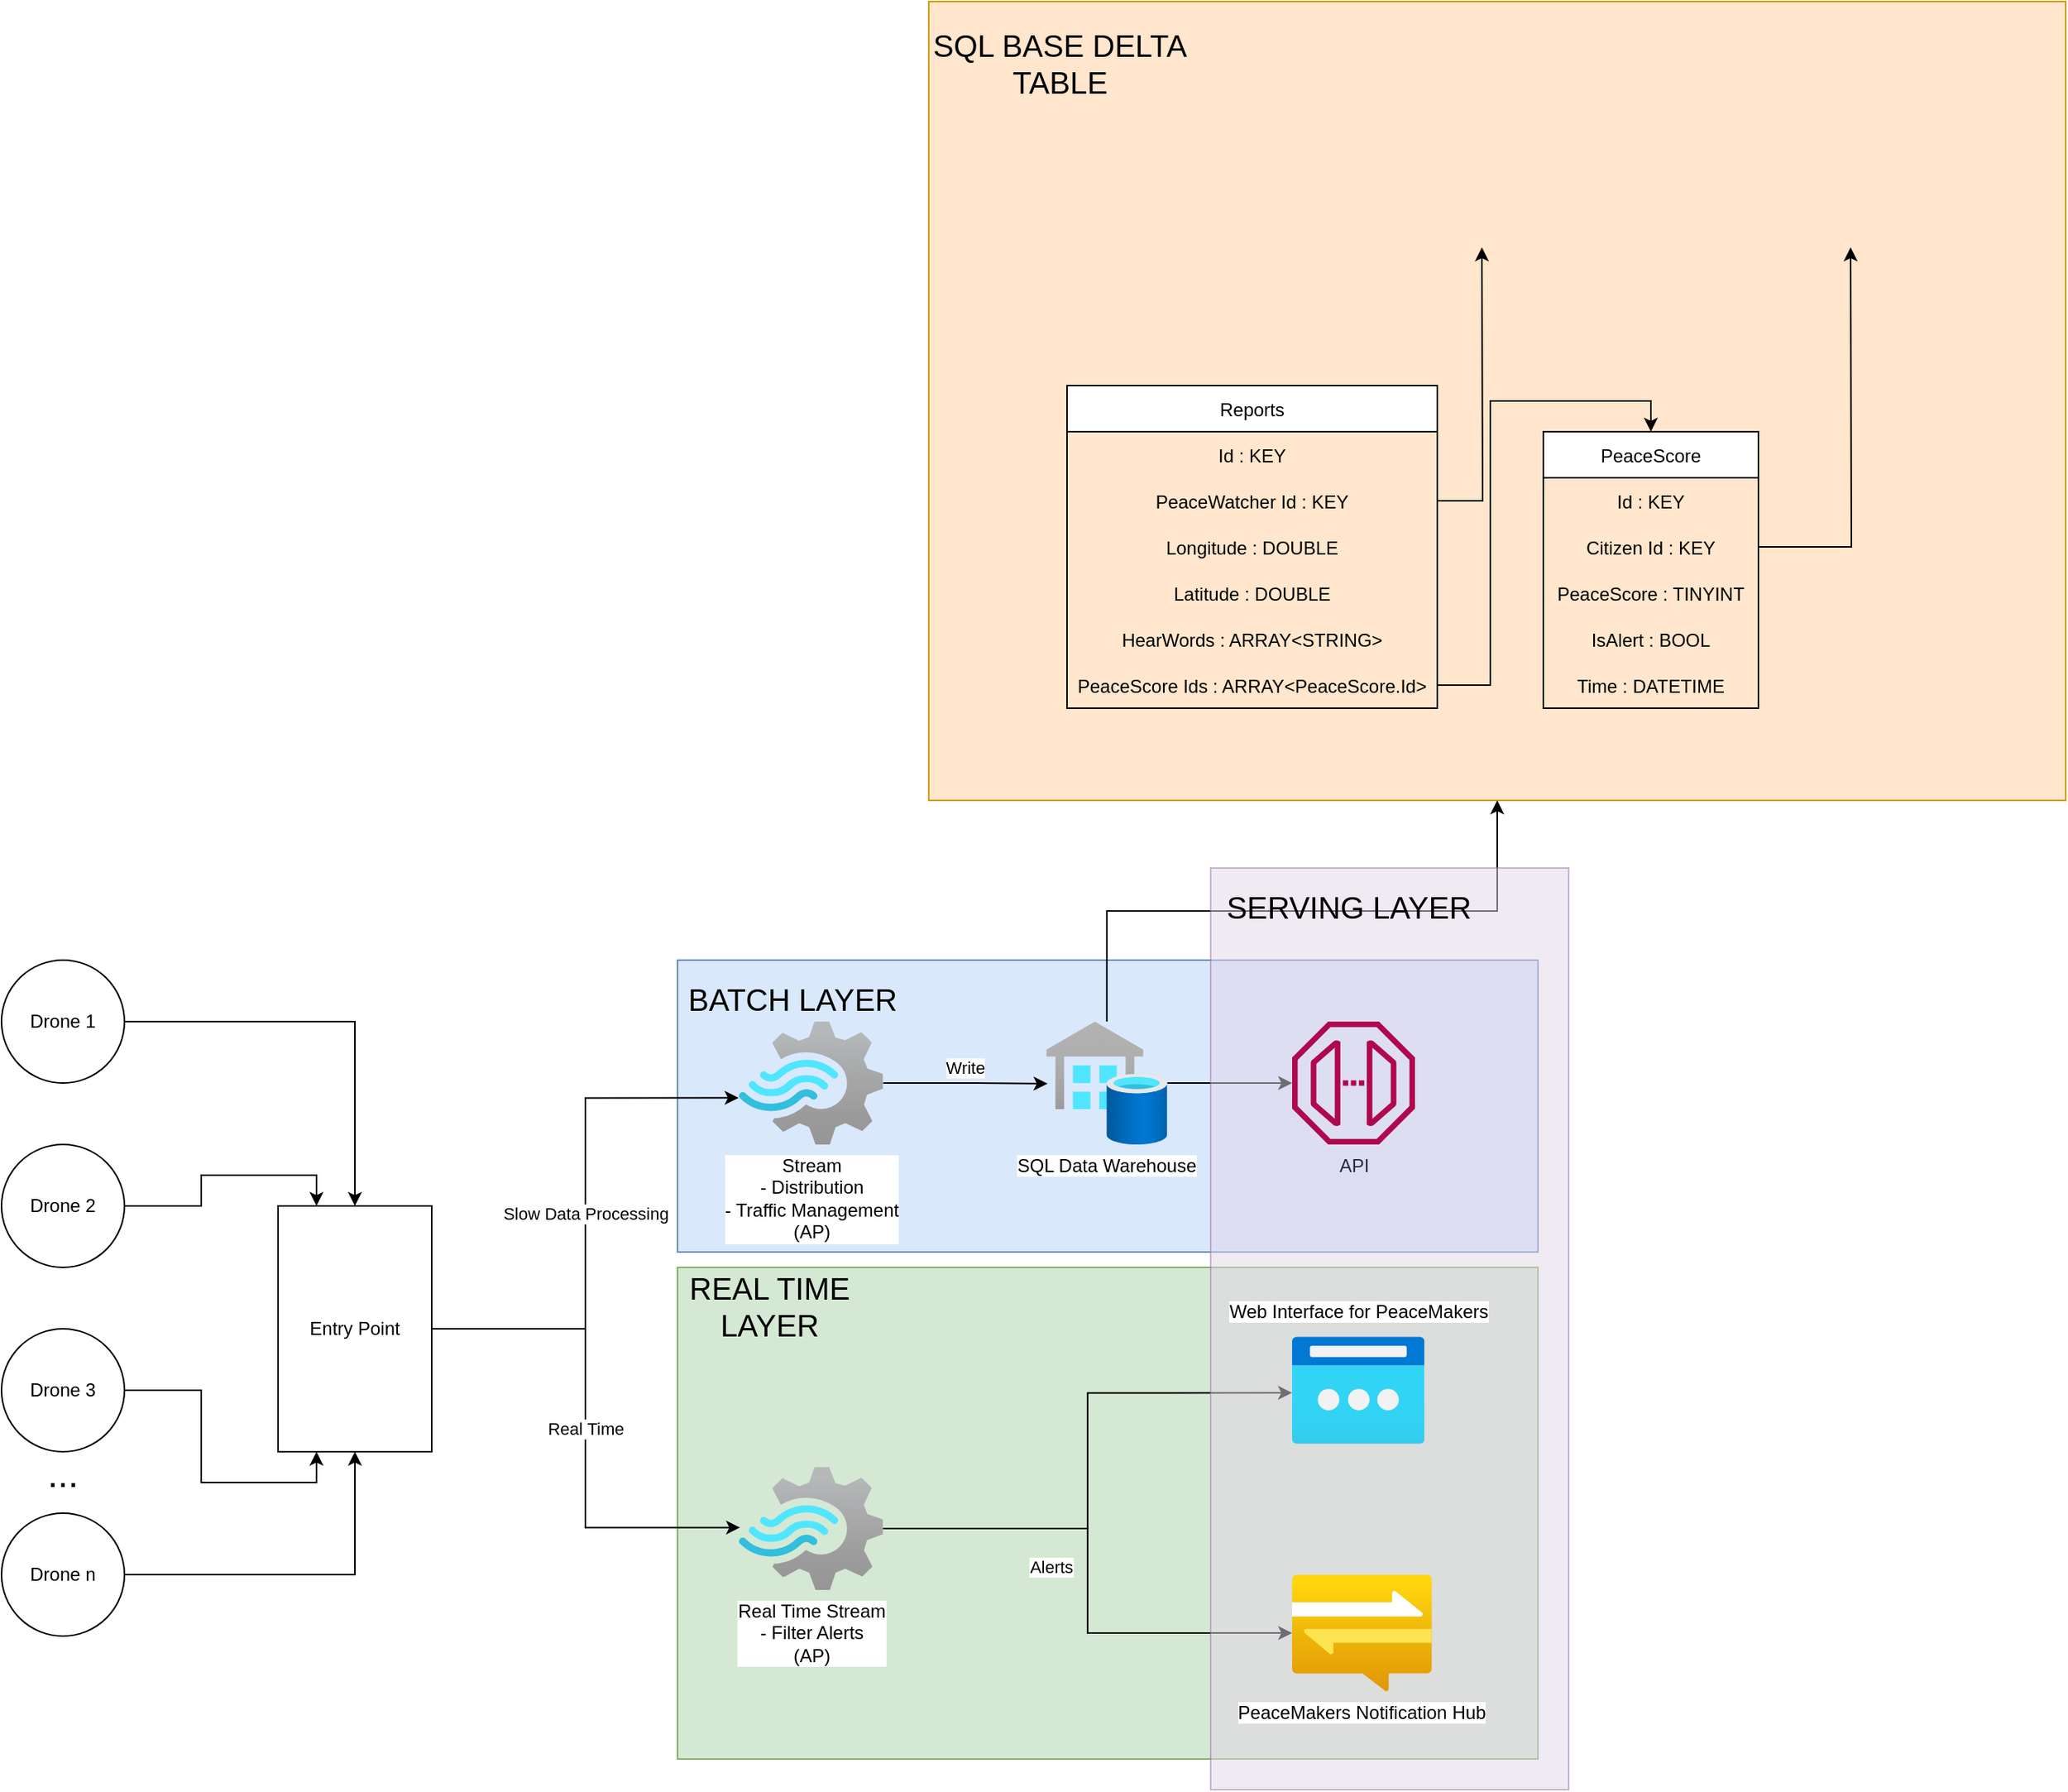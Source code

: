 <mxfile version="17.4.3" type="device"><diagram id="PKF81AWZuLZZOOTxA63W" name="Page-1"><mxGraphModel dx="1829" dy="2157" grid="1" gridSize="10" guides="1" tooltips="1" connect="1" arrows="1" fold="1" page="1" pageScale="1" pageWidth="827" pageHeight="1169" math="0" shadow="0"><root><mxCell id="0"/><mxCell id="1" parent="0"/><mxCell id="K1VlQNPn5yaAyFjby5Dj-70" value="" style="rounded=0;whiteSpace=wrap;html=1;fontFamily=Helvetica;fontSize=12;fillColor=#dae8fc;strokeColor=#6c8ebf;" parent="1" vertex="1"><mxGeometry x="480" y="40" width="560" height="190" as="geometry"/></mxCell><mxCell id="K1VlQNPn5yaAyFjby5Dj-62" value="" style="rounded=0;whiteSpace=wrap;html=1;fontFamily=Helvetica;fontSize=20;fillColor=#d5e8d4;strokeColor=#82b366;" parent="1" vertex="1"><mxGeometry x="480" y="240" width="560" height="320" as="geometry"/></mxCell><mxCell id="K1VlQNPn5yaAyFjby5Dj-58" value="" style="whiteSpace=wrap;html=1;fontFamily=Helvetica;fillColor=#ffe6cc;strokeColor=#d79b00;" parent="1" vertex="1"><mxGeometry x="643.5" y="-584" width="740" height="520" as="geometry"/></mxCell><mxCell id="K1VlQNPn5yaAyFjby5Dj-7" style="edgeStyle=orthogonalEdgeStyle;rounded=0;orthogonalLoop=1;jettySize=auto;html=1;entryX=0.5;entryY=0;entryDx=0;entryDy=0;fontFamily=Helvetica;" parent="1" source="K1VlQNPn5yaAyFjby5Dj-2" target="K1VlQNPn5yaAyFjby5Dj-6" edge="1"><mxGeometry relative="1" as="geometry"/></mxCell><mxCell id="K1VlQNPn5yaAyFjby5Dj-2" value="Drone 1" style="ellipse;whiteSpace=wrap;html=1;aspect=fixed;fontFamily=Helvetica;" parent="1" vertex="1"><mxGeometry x="40" y="40" width="80" height="80" as="geometry"/></mxCell><mxCell id="K1VlQNPn5yaAyFjby5Dj-10" style="edgeStyle=orthogonalEdgeStyle;rounded=0;orthogonalLoop=1;jettySize=auto;html=1;entryX=0.5;entryY=1;entryDx=0;entryDy=0;fontFamily=Helvetica;" parent="1" source="K1VlQNPn5yaAyFjby5Dj-3" target="K1VlQNPn5yaAyFjby5Dj-6" edge="1"><mxGeometry relative="1" as="geometry"/></mxCell><mxCell id="K1VlQNPn5yaAyFjby5Dj-3" value="Drone n" style="ellipse;whiteSpace=wrap;html=1;aspect=fixed;fontFamily=Helvetica;" parent="1" vertex="1"><mxGeometry x="40" y="400" width="80" height="80" as="geometry"/></mxCell><mxCell id="K1VlQNPn5yaAyFjby5Dj-8" style="edgeStyle=orthogonalEdgeStyle;rounded=0;orthogonalLoop=1;jettySize=auto;html=1;entryX=0.25;entryY=0;entryDx=0;entryDy=0;fontFamily=Helvetica;" parent="1" source="K1VlQNPn5yaAyFjby5Dj-4" target="K1VlQNPn5yaAyFjby5Dj-6" edge="1"><mxGeometry relative="1" as="geometry"/></mxCell><mxCell id="K1VlQNPn5yaAyFjby5Dj-4" value="Drone 2" style="ellipse;whiteSpace=wrap;html=1;aspect=fixed;fontFamily=Helvetica;" parent="1" vertex="1"><mxGeometry x="40" y="160" width="80" height="80" as="geometry"/></mxCell><mxCell id="K1VlQNPn5yaAyFjby5Dj-9" style="edgeStyle=orthogonalEdgeStyle;rounded=0;orthogonalLoop=1;jettySize=auto;html=1;entryX=0.25;entryY=1;entryDx=0;entryDy=0;fontFamily=Helvetica;" parent="1" source="K1VlQNPn5yaAyFjby5Dj-5" target="K1VlQNPn5yaAyFjby5Dj-6" edge="1"><mxGeometry relative="1" as="geometry"/></mxCell><mxCell id="K1VlQNPn5yaAyFjby5Dj-5" value="Drone 3" style="ellipse;whiteSpace=wrap;html=1;aspect=fixed;fontFamily=Helvetica;" parent="1" vertex="1"><mxGeometry x="40" y="280" width="80" height="80" as="geometry"/></mxCell><mxCell id="K1VlQNPn5yaAyFjby5Dj-12" value="Slow Data Processing" style="edgeStyle=orthogonalEdgeStyle;rounded=0;orthogonalLoop=1;jettySize=auto;html=1;entryX=-0.003;entryY=0.621;entryDx=0;entryDy=0;entryPerimeter=0;fontFamily=Helvetica;" parent="1" source="K1VlQNPn5yaAyFjby5Dj-6" target="K1VlQNPn5yaAyFjby5Dj-51" edge="1"><mxGeometry relative="1" as="geometry"><mxPoint x="520" y="120" as="targetPoint"/></mxGeometry></mxCell><mxCell id="K1VlQNPn5yaAyFjby5Dj-16" value="Real Time" style="edgeStyle=orthogonalEdgeStyle;rounded=0;orthogonalLoop=1;jettySize=auto;html=1;entryX=0.007;entryY=0.492;entryDx=0;entryDy=0;entryPerimeter=0;fontFamily=Helvetica;" parent="1" source="K1VlQNPn5yaAyFjby5Dj-6" target="K1VlQNPn5yaAyFjby5Dj-18" edge="1"><mxGeometry relative="1" as="geometry"><mxPoint x="520" y="390" as="targetPoint"/></mxGeometry></mxCell><mxCell id="K1VlQNPn5yaAyFjby5Dj-6" value="Entry Point" style="rounded=0;whiteSpace=wrap;html=1;fontFamily=Helvetica;" parent="1" vertex="1"><mxGeometry x="220" y="200" width="100" height="160" as="geometry"/></mxCell><mxCell id="K1VlQNPn5yaAyFjby5Dj-26" value="Alerts" style="edgeStyle=orthogonalEdgeStyle;rounded=0;orthogonalLoop=1;jettySize=auto;html=1;spacingBottom=18;spacingLeft=-48;fontFamily=Helvetica;" parent="1" source="K1VlQNPn5yaAyFjby5Dj-18" target="K1VlQNPn5yaAyFjby5Dj-24" edge="1"><mxGeometry relative="1" as="geometry"/></mxCell><mxCell id="K1VlQNPn5yaAyFjby5Dj-61" style="edgeStyle=orthogonalEdgeStyle;rounded=0;orthogonalLoop=1;jettySize=auto;html=1;entryX=-0.001;entryY=0.524;entryDx=0;entryDy=0;entryPerimeter=0;fontFamily=Helvetica;fontSize=20;" parent="1" source="K1VlQNPn5yaAyFjby5Dj-18" target="K1VlQNPn5yaAyFjby5Dj-27" edge="1"><mxGeometry relative="1" as="geometry"/></mxCell><mxCell id="K1VlQNPn5yaAyFjby5Dj-18" value="Real Time Stream&lt;br&gt;- Filter Alerts&lt;br&gt;(AP)" style="aspect=fixed;html=1;points=[];align=center;image;fontSize=12;image=img/lib/azure2/iot/Stream_Analytics_Jobs.svg;fontFamily=Helvetica;" parent="1" vertex="1"><mxGeometry x="520" y="370" width="93.79" height="80" as="geometry"/></mxCell><mxCell id="K1VlQNPn5yaAyFjby5Dj-60" style="edgeStyle=orthogonalEdgeStyle;rounded=0;orthogonalLoop=1;jettySize=auto;html=1;fontFamily=Helvetica;fontSize=20;" parent="1" source="K1VlQNPn5yaAyFjby5Dj-29" target="K1VlQNPn5yaAyFjby5Dj-58" edge="1"><mxGeometry relative="1" as="geometry"/></mxCell><mxCell id="K1VlQNPn5yaAyFjby5Dj-69" style="edgeStyle=orthogonalEdgeStyle;rounded=0;orthogonalLoop=1;jettySize=auto;html=1;fontFamily=Helvetica;fontSize=12;" parent="1" source="K1VlQNPn5yaAyFjby5Dj-29" target="K1VlQNPn5yaAyFjby5Dj-68" edge="1"><mxGeometry relative="1" as="geometry"/></mxCell><mxCell id="K1VlQNPn5yaAyFjby5Dj-29" value="SQL Data Warehouse" style="aspect=fixed;html=1;points=[];align=center;image;fontSize=12;image=img/lib/azure2/databases/SQL_Data_Warehouses.svg;fontFamily=Helvetica;" parent="1" vertex="1"><mxGeometry x="720" y="80" width="78.77" height="80" as="geometry"/></mxCell><mxCell id="K1VlQNPn5yaAyFjby5Dj-31" value="Reports" style="swimlane;fontStyle=0;childLayout=stackLayout;horizontal=1;startSize=30;horizontalStack=0;resizeParent=1;resizeParentMax=0;resizeLast=0;collapsible=1;marginBottom=0;fontFamily=Helvetica;" parent="1" vertex="1"><mxGeometry x="733.5" y="-334" width="241" height="210" as="geometry"/></mxCell><mxCell id="K1VlQNPn5yaAyFjby5Dj-32" value="Id : KEY" style="text;strokeColor=none;fillColor=none;align=center;verticalAlign=middle;spacingLeft=4;spacingRight=4;overflow=hidden;points=[[0,0.5],[1,0.5]];portConstraint=eastwest;rotatable=0;fontFamily=Helvetica;" parent="K1VlQNPn5yaAyFjby5Dj-31" vertex="1"><mxGeometry y="30" width="241" height="30" as="geometry"/></mxCell><mxCell id="K1VlQNPn5yaAyFjby5Dj-33" value="PeaceWatcher Id : KEY" style="text;strokeColor=none;fillColor=none;align=center;verticalAlign=middle;spacingLeft=4;spacingRight=4;overflow=hidden;points=[[0,0.5],[1,0.5]];portConstraint=eastwest;rotatable=0;fontFamily=Helvetica;" parent="K1VlQNPn5yaAyFjby5Dj-31" vertex="1"><mxGeometry y="60" width="241" height="30" as="geometry"/></mxCell><mxCell id="K1VlQNPn5yaAyFjby5Dj-34" value="Longitude : DOUBLE" style="text;strokeColor=none;fillColor=none;align=center;verticalAlign=middle;spacingLeft=4;spacingRight=4;overflow=hidden;points=[[0,0.5],[1,0.5]];portConstraint=eastwest;rotatable=0;fontFamily=Helvetica;" parent="K1VlQNPn5yaAyFjby5Dj-31" vertex="1"><mxGeometry y="90" width="241" height="30" as="geometry"/></mxCell><mxCell id="K1VlQNPn5yaAyFjby5Dj-35" value="Latitude : DOUBLE" style="text;strokeColor=none;fillColor=none;align=center;verticalAlign=middle;spacingLeft=4;spacingRight=4;overflow=hidden;points=[[0,0.5],[1,0.5]];portConstraint=eastwest;rotatable=0;fontFamily=Helvetica;" parent="K1VlQNPn5yaAyFjby5Dj-31" vertex="1"><mxGeometry y="120" width="241" height="30" as="geometry"/></mxCell><mxCell id="K1VlQNPn5yaAyFjby5Dj-38" value="HearWords : ARRAY&lt;STRING&gt;" style="text;strokeColor=none;fillColor=none;align=center;verticalAlign=middle;spacingLeft=4;spacingRight=4;overflow=hidden;points=[[0,0.5],[1,0.5]];portConstraint=eastwest;rotatable=0;fontFamily=Helvetica;" parent="K1VlQNPn5yaAyFjby5Dj-31" vertex="1"><mxGeometry y="150" width="241" height="30" as="geometry"/></mxCell><mxCell id="K1VlQNPn5yaAyFjby5Dj-39" value="PeaceScore Ids : ARRAY&lt;PeaceScore.Id&gt;" style="text;strokeColor=none;fillColor=none;align=center;verticalAlign=middle;spacingLeft=4;spacingRight=4;overflow=hidden;points=[[0,0.5],[1,0.5]];portConstraint=eastwest;rotatable=0;fontFamily=Helvetica;" parent="K1VlQNPn5yaAyFjby5Dj-31" vertex="1"><mxGeometry y="180" width="241" height="30" as="geometry"/></mxCell><mxCell id="K1VlQNPn5yaAyFjby5Dj-40" value="PeaceScore" style="swimlane;fontStyle=0;childLayout=stackLayout;horizontal=1;startSize=30;horizontalStack=0;resizeParent=1;resizeParentMax=0;resizeLast=0;collapsible=1;marginBottom=0;fontFamily=Helvetica;" parent="1" vertex="1"><mxGeometry x="1043.5" y="-304" width="140" height="180" as="geometry"/></mxCell><mxCell id="K1VlQNPn5yaAyFjby5Dj-41" value="Id : KEY" style="text;strokeColor=none;fillColor=none;align=center;verticalAlign=middle;spacingLeft=4;spacingRight=4;overflow=hidden;points=[[0,0.5],[1,0.5]];portConstraint=eastwest;rotatable=0;fontFamily=Helvetica;" parent="K1VlQNPn5yaAyFjby5Dj-40" vertex="1"><mxGeometry y="30" width="140" height="30" as="geometry"/></mxCell><mxCell id="K1VlQNPn5yaAyFjby5Dj-42" value="Citizen Id : KEY" style="text;strokeColor=none;fillColor=none;align=center;verticalAlign=middle;spacingLeft=4;spacingRight=4;overflow=hidden;points=[[0,0.5],[1,0.5]];portConstraint=eastwest;rotatable=0;fontFamily=Helvetica;" parent="K1VlQNPn5yaAyFjby5Dj-40" vertex="1"><mxGeometry y="60" width="140" height="30" as="geometry"/></mxCell><mxCell id="K1VlQNPn5yaAyFjby5Dj-43" value="PeaceScore : TINYINT" style="text;strokeColor=none;fillColor=none;align=center;verticalAlign=middle;spacingLeft=4;spacingRight=4;overflow=hidden;points=[[0,0.5],[1,0.5]];portConstraint=eastwest;rotatable=0;fontFamily=Helvetica;" parent="K1VlQNPn5yaAyFjby5Dj-40" vertex="1"><mxGeometry y="90" width="140" height="30" as="geometry"/></mxCell><mxCell id="K1VlQNPn5yaAyFjby5Dj-45" value="IsAlert : BOOL" style="text;strokeColor=none;fillColor=none;align=center;verticalAlign=middle;spacingLeft=4;spacingRight=4;overflow=hidden;points=[[0,0.5],[1,0.5]];portConstraint=eastwest;rotatable=0;fontFamily=Helvetica;" parent="K1VlQNPn5yaAyFjby5Dj-40" vertex="1"><mxGeometry y="120" width="140" height="30" as="geometry"/></mxCell><mxCell id="K1VlQNPn5yaAyFjby5Dj-44" value="Time : DATETIME" style="text;strokeColor=none;fillColor=none;align=center;verticalAlign=middle;spacingLeft=4;spacingRight=4;overflow=hidden;points=[[0,0.5],[1,0.5]];portConstraint=eastwest;rotatable=0;fontFamily=Helvetica;" parent="K1VlQNPn5yaAyFjby5Dj-40" vertex="1"><mxGeometry y="150" width="140" height="30" as="geometry"/></mxCell><mxCell id="K1VlQNPn5yaAyFjby5Dj-46" style="edgeStyle=orthogonalEdgeStyle;rounded=0;orthogonalLoop=1;jettySize=auto;html=1;entryX=0.5;entryY=0;entryDx=0;entryDy=0;fontFamily=Helvetica;" parent="1" source="K1VlQNPn5yaAyFjby5Dj-39" target="K1VlQNPn5yaAyFjby5Dj-40" edge="1"><mxGeometry relative="1" as="geometry"/></mxCell><mxCell id="K1VlQNPn5yaAyFjby5Dj-52" value="Write&lt;br&gt;" style="edgeStyle=orthogonalEdgeStyle;rounded=0;orthogonalLoop=1;jettySize=auto;html=1;entryX=0.01;entryY=0.505;entryDx=0;entryDy=0;entryPerimeter=0;fontFamily=Helvetica;spacingTop=-20;" parent="1" source="K1VlQNPn5yaAyFjby5Dj-51" target="K1VlQNPn5yaAyFjby5Dj-29" edge="1"><mxGeometry relative="1" as="geometry"/></mxCell><mxCell id="K1VlQNPn5yaAyFjby5Dj-73" value="" style="rounded=0;whiteSpace=wrap;html=1;fontFamily=Helvetica;fontSize=12;fillColor=#e1d5e7;strokeColor=#9673a6;opacity=50;" parent="1" vertex="1"><mxGeometry x="827" y="-20" width="233" height="600" as="geometry"/></mxCell><mxCell id="K1VlQNPn5yaAyFjby5Dj-51" value="Stream&lt;br&gt;- Distribution&lt;br&gt;- Traffic Management&lt;br&gt;(AP)" style="aspect=fixed;html=1;points=[];align=center;image;fontSize=12;image=img/lib/azure2/iot/Stream_Analytics_Jobs.svg;fontFamily=Helvetica;" parent="1" vertex="1"><mxGeometry x="520" y="80" width="93.79" height="80" as="geometry"/></mxCell><mxCell id="K1VlQNPn5yaAyFjby5Dj-54" style="edgeStyle=orthogonalEdgeStyle;rounded=0;orthogonalLoop=1;jettySize=auto;html=1;fontFamily=Helvetica;" parent="1" source="K1VlQNPn5yaAyFjby5Dj-33" edge="1"><mxGeometry relative="1" as="geometry"><mxPoint x="1003.5" y="-424" as="targetPoint"/></mxGeometry></mxCell><mxCell id="K1VlQNPn5yaAyFjby5Dj-55" style="edgeStyle=orthogonalEdgeStyle;rounded=0;orthogonalLoop=1;jettySize=auto;html=1;exitX=1;exitY=0.5;exitDx=0;exitDy=0;fontFamily=Helvetica;" parent="1" source="K1VlQNPn5yaAyFjby5Dj-42" edge="1"><mxGeometry relative="1" as="geometry"><mxPoint x="1243.5" y="-424" as="targetPoint"/></mxGeometry></mxCell><mxCell id="K1VlQNPn5yaAyFjby5Dj-56" value="" style="shape=image;html=1;verticalAlign=top;verticalLabelPosition=bottom;labelBackgroundColor=#ffffff;imageAspect=0;aspect=fixed;image=https://cdn4.iconfinder.com/data/icons/evil-icons-user-interface/64/question-128.png;fontFamily=Helvetica;" parent="1" vertex="1"><mxGeometry x="933.5" y="-554" width="128" height="128" as="geometry"/></mxCell><mxCell id="K1VlQNPn5yaAyFjby5Dj-57" value="" style="shape=image;html=1;verticalAlign=top;verticalLabelPosition=bottom;labelBackgroundColor=#ffffff;imageAspect=0;aspect=fixed;image=https://cdn4.iconfinder.com/data/icons/evil-icons-user-interface/64/question-128.png;fontFamily=Helvetica;" parent="1" vertex="1"><mxGeometry x="1173.5" y="-554" width="128" height="128" as="geometry"/></mxCell><mxCell id="K1VlQNPn5yaAyFjby5Dj-59" value="SQL BASE DELTA TABLE" style="text;html=1;strokeColor=none;fillColor=none;align=center;verticalAlign=middle;whiteSpace=wrap;rounded=0;fontFamily=Helvetica;fontSize=20;" parent="1" vertex="1"><mxGeometry x="643.5" y="-584" width="170" height="80" as="geometry"/></mxCell><mxCell id="K1VlQNPn5yaAyFjby5Dj-63" value="REAL TIME LAYER" style="text;html=1;strokeColor=none;fillColor=none;align=center;verticalAlign=middle;whiteSpace=wrap;rounded=0;fontFamily=Helvetica;fontSize=20;" parent="1" vertex="1"><mxGeometry x="480" y="240" width="120" height="50" as="geometry"/></mxCell><mxCell id="K1VlQNPn5yaAyFjby5Dj-68" value="API" style="sketch=0;outlineConnect=0;fontColor=#232F3E;gradientColor=none;fillColor=#B0084D;strokeColor=none;dashed=0;verticalLabelPosition=bottom;verticalAlign=top;align=center;html=1;fontSize=12;fontStyle=0;aspect=fixed;pointerEvents=1;shape=mxgraph.aws4.endpoint;fontFamily=Helvetica;" parent="1" vertex="1"><mxGeometry x="880" y="80" width="80" height="80" as="geometry"/></mxCell><mxCell id="K1VlQNPn5yaAyFjby5Dj-72" value="BATCH LAYER" style="text;html=1;strokeColor=none;fillColor=none;align=center;verticalAlign=middle;whiteSpace=wrap;rounded=0;fontFamily=Helvetica;fontSize=20;" parent="1" vertex="1"><mxGeometry x="480" y="40" width="150" height="50" as="geometry"/></mxCell><mxCell id="K1VlQNPn5yaAyFjby5Dj-27" value="Web Interface for PeaceMakers" style="aspect=fixed;html=1;points=[];align=center;image;fontSize=12;image=img/lib/azure2/networking/Public_IP_Addresses_Classic.svg;spacingBottom=100;spacingRight=0;spacingTop=-100;fontFamily=Helvetica;" parent="1" vertex="1"><mxGeometry x="880" y="285" width="86.15" height="70" as="geometry"/></mxCell><mxCell id="K1VlQNPn5yaAyFjby5Dj-24" value="PeaceMakers Notification Hub" style="aspect=fixed;html=1;points=[];align=center;image;fontSize=12;image=img/lib/azure2/iot/Notification_Hubs.svg;fontFamily=Helvetica;" parent="1" vertex="1"><mxGeometry x="880" y="440" width="90.93" height="76" as="geometry"/></mxCell><mxCell id="K1VlQNPn5yaAyFjby5Dj-75" value="SERVING LAYER" style="text;html=1;strokeColor=none;fillColor=none;align=center;verticalAlign=middle;whiteSpace=wrap;rounded=0;fontFamily=Helvetica;fontSize=20;" parent="1" vertex="1"><mxGeometry x="827" y="-20" width="180" height="50" as="geometry"/></mxCell><mxCell id="NZMNbQWHXaT3Mj66ONTV-1" value="&lt;font style=&quot;font-size: 24px&quot;&gt;...&lt;/font&gt;" style="text;html=1;strokeColor=none;fillColor=none;align=center;verticalAlign=middle;whiteSpace=wrap;rounded=0;" vertex="1" parent="1"><mxGeometry x="50" y="360" width="60" height="30" as="geometry"/></mxCell></root></mxGraphModel></diagram></mxfile>